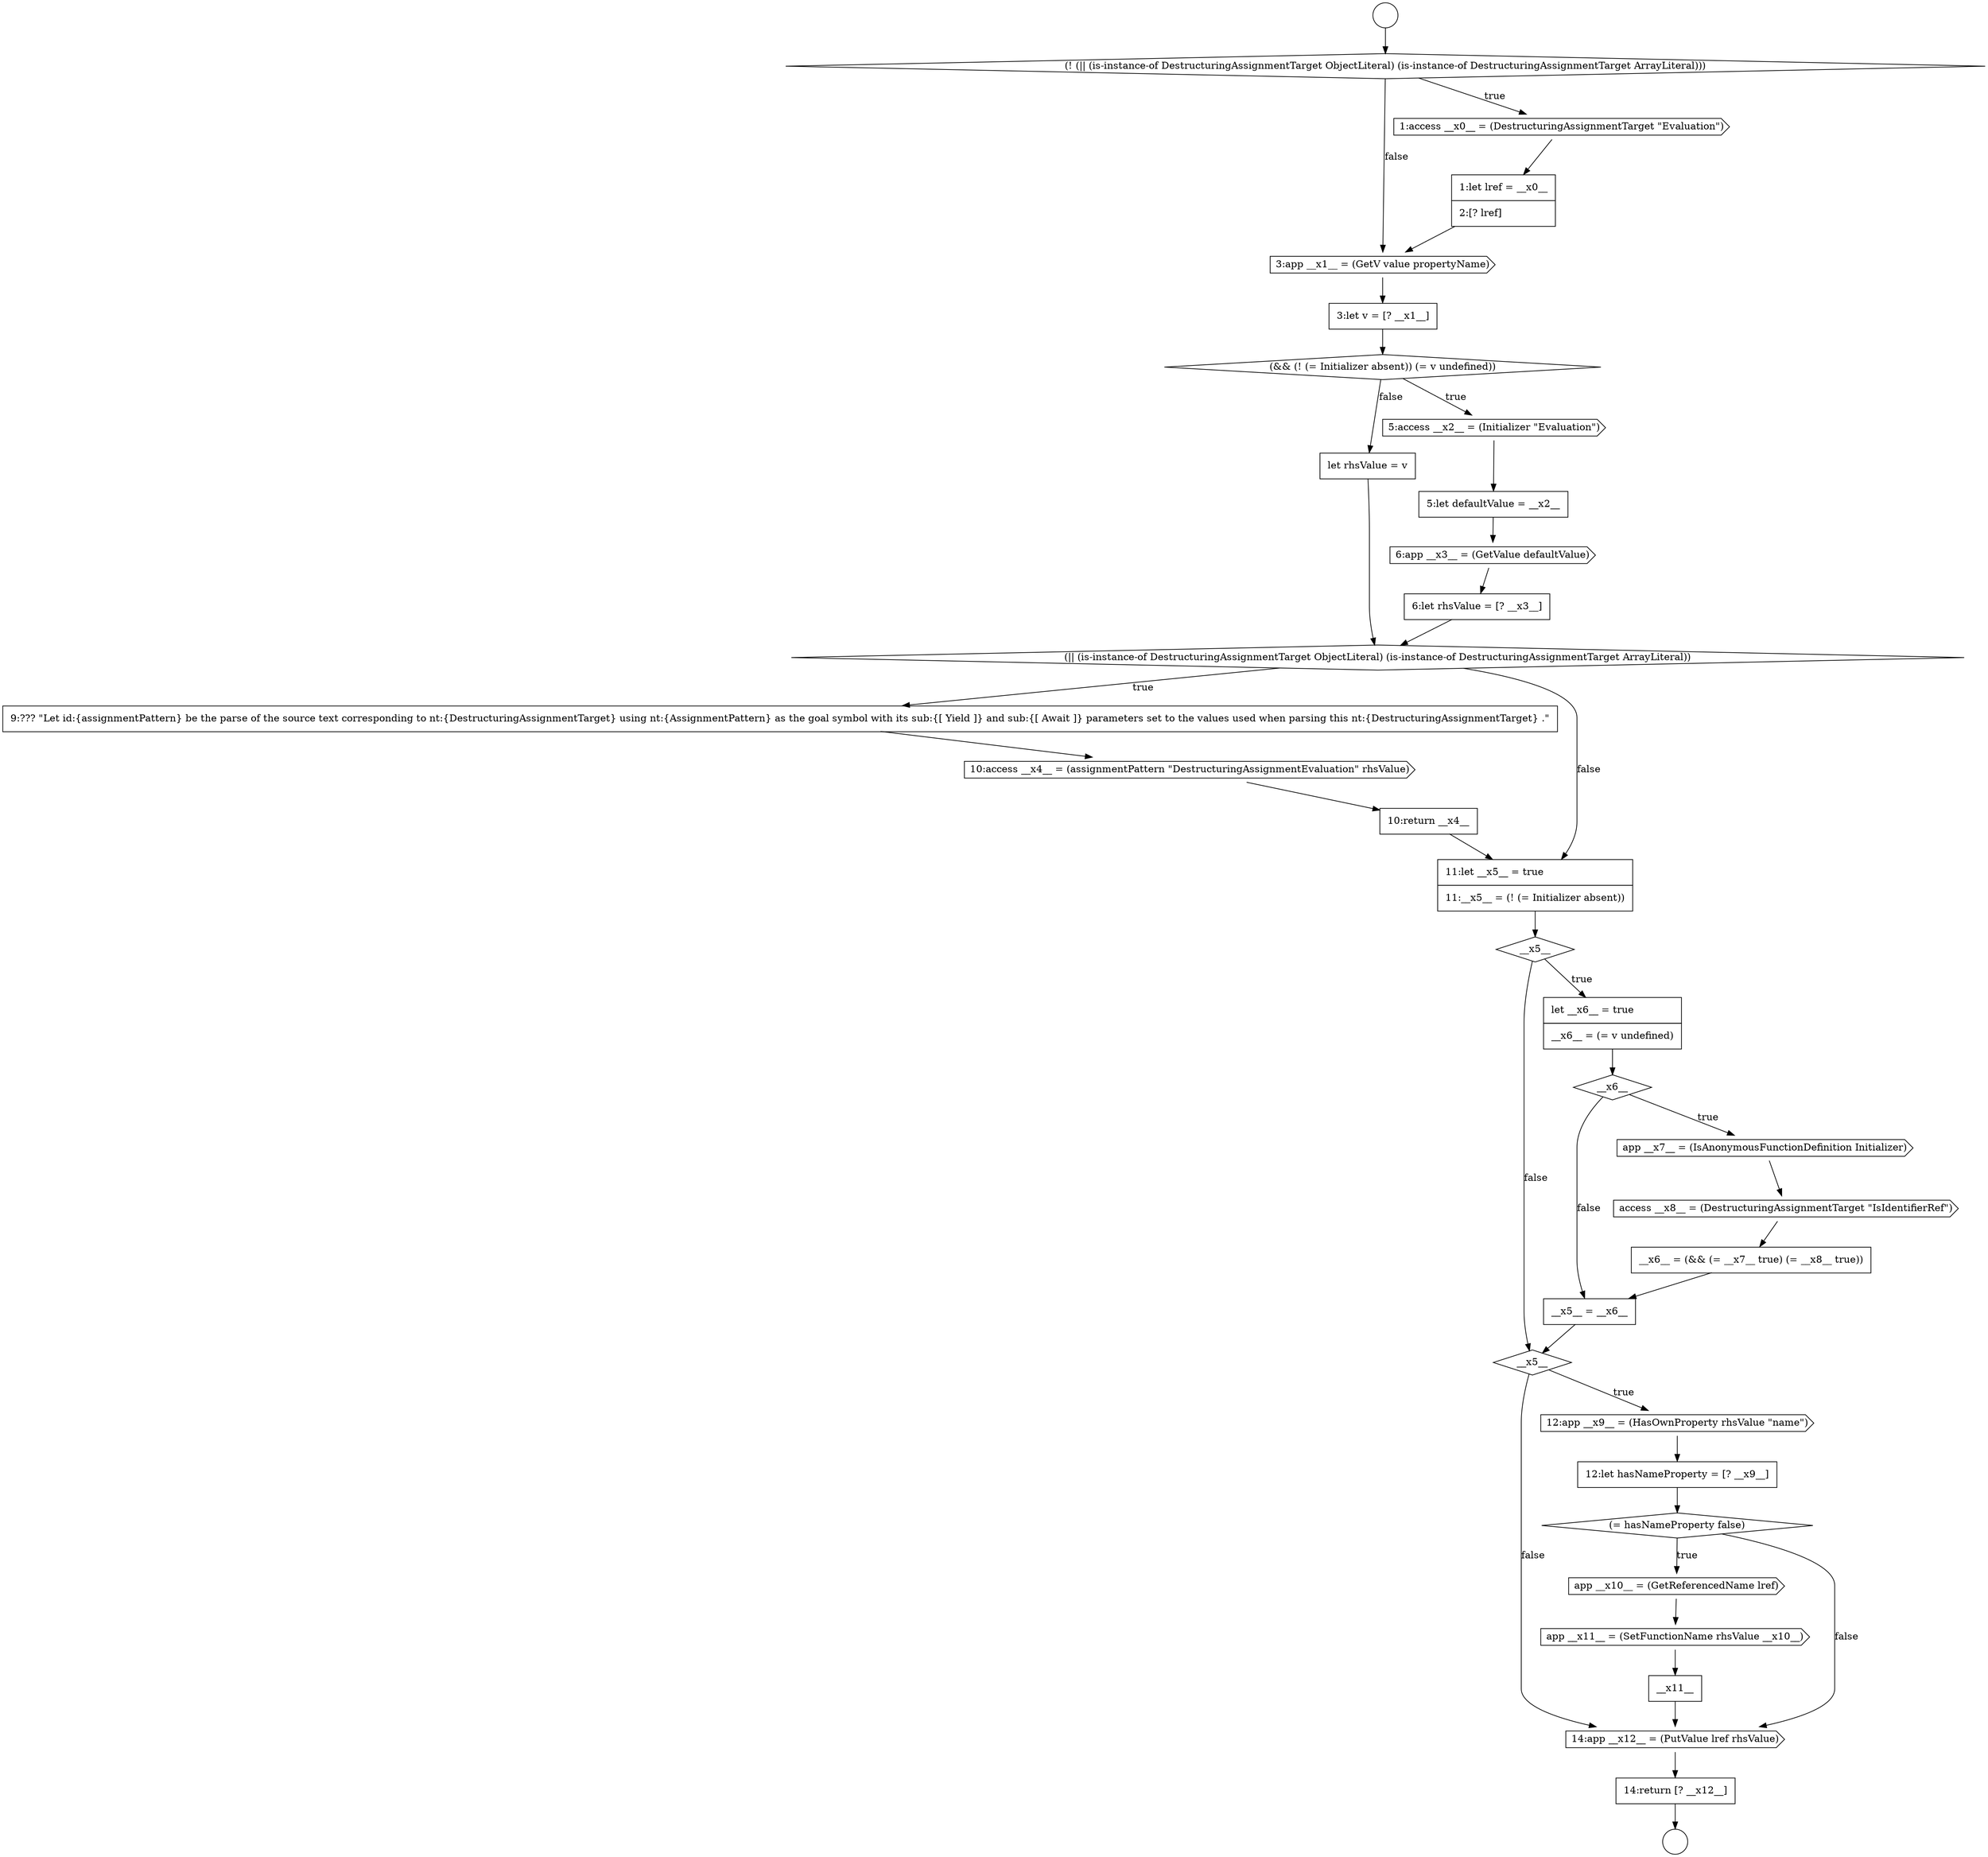 digraph {
  node0 [shape=circle label=" " color="black" fillcolor="white" style=filled]
  node5 [shape=cds, label=<<font color="black">3:app __x1__ = (GetV value propertyName)</font>> color="black" fillcolor="white" style=filled]
  node10 [shape=cds, label=<<font color="black">6:app __x3__ = (GetValue defaultValue)</font>> color="black" fillcolor="white" style=filled]
  node14 [shape=none, margin=0, label=<<font color="black">
    <table border="0" cellborder="1" cellspacing="0" cellpadding="10">
      <tr><td align="left">9:??? &quot;Let id:{assignmentPattern} be the parse of the source text corresponding to nt:{DestructuringAssignmentTarget} using nt:{AssignmentPattern} as the goal symbol with its sub:{[ Yield ]} and sub:{[ Await ]} parameters set to the values used when parsing this nt:{DestructuringAssignmentTarget} .&quot;</td></tr>
    </table>
  </font>> color="black" fillcolor="white" style=filled]
  node1 [shape=circle label=" " color="black" fillcolor="white" style=filled]
  node6 [shape=none, margin=0, label=<<font color="black">
    <table border="0" cellborder="1" cellspacing="0" cellpadding="10">
      <tr><td align="left">3:let v = [? __x1__]</td></tr>
    </table>
  </font>> color="black" fillcolor="white" style=filled]
  node9 [shape=none, margin=0, label=<<font color="black">
    <table border="0" cellborder="1" cellspacing="0" cellpadding="10">
      <tr><td align="left">5:let defaultValue = __x2__</td></tr>
    </table>
  </font>> color="black" fillcolor="white" style=filled]
  node13 [shape=diamond, label=<<font color="black">(|| (is-instance-of DestructuringAssignmentTarget ObjectLiteral) (is-instance-of DestructuringAssignmentTarget ArrayLiteral))</font>> color="black" fillcolor="white" style=filled]
  node2 [shape=diamond, label=<<font color="black">(! (|| (is-instance-of DestructuringAssignmentTarget ObjectLiteral) (is-instance-of DestructuringAssignmentTarget ArrayLiteral)))</font>> color="black" fillcolor="white" style=filled]
  node12 [shape=none, margin=0, label=<<font color="black">
    <table border="0" cellborder="1" cellspacing="0" cellpadding="10">
      <tr><td align="left">let rhsValue = v</td></tr>
    </table>
  </font>> color="black" fillcolor="white" style=filled]
  node7 [shape=diamond, label=<<font color="black">(&amp;&amp; (! (= Initializer absent)) (= v undefined))</font>> color="black" fillcolor="white" style=filled]
  node3 [shape=cds, label=<<font color="black">1:access __x0__ = (DestructuringAssignmentTarget &quot;Evaluation&quot;)</font>> color="black" fillcolor="white" style=filled]
  node18 [shape=diamond, label=<<font color="black">__x5__</font>> color="black" fillcolor="white" style=filled]
  node11 [shape=none, margin=0, label=<<font color="black">
    <table border="0" cellborder="1" cellspacing="0" cellpadding="10">
      <tr><td align="left">6:let rhsValue = [? __x3__]</td></tr>
    </table>
  </font>> color="black" fillcolor="white" style=filled]
  node8 [shape=cds, label=<<font color="black">5:access __x2__ = (Initializer &quot;Evaluation&quot;)</font>> color="black" fillcolor="white" style=filled]
  node4 [shape=none, margin=0, label=<<font color="black">
    <table border="0" cellborder="1" cellspacing="0" cellpadding="10">
      <tr><td align="left">1:let lref = __x0__</td></tr>
      <tr><td align="left">2:[? lref]</td></tr>
    </table>
  </font>> color="black" fillcolor="white" style=filled]
  node15 [shape=cds, label=<<font color="black">10:access __x4__ = (assignmentPattern &quot;DestructuringAssignmentEvaluation&quot; rhsValue)</font>> color="black" fillcolor="white" style=filled]
  node24 [shape=none, margin=0, label=<<font color="black">
    <table border="0" cellborder="1" cellspacing="0" cellpadding="10">
      <tr><td align="left">__x5__ = __x6__</td></tr>
    </table>
  </font>> color="black" fillcolor="white" style=filled]
  node25 [shape=diamond, label=<<font color="black">__x5__</font>> color="black" fillcolor="white" style=filled]
  node20 [shape=diamond, label=<<font color="black">__x6__</font>> color="black" fillcolor="white" style=filled]
  node29 [shape=cds, label=<<font color="black">app __x10__ = (GetReferencedName lref)</font>> color="black" fillcolor="white" style=filled]
  node28 [shape=diamond, label=<<font color="black">(= hasNameProperty false)</font>> color="black" fillcolor="white" style=filled]
  node21 [shape=cds, label=<<font color="black">app __x7__ = (IsAnonymousFunctionDefinition Initializer)</font>> color="black" fillcolor="white" style=filled]
  node33 [shape=none, margin=0, label=<<font color="black">
    <table border="0" cellborder="1" cellspacing="0" cellpadding="10">
      <tr><td align="left">14:return [? __x12__]</td></tr>
    </table>
  </font>> color="black" fillcolor="white" style=filled]
  node32 [shape=cds, label=<<font color="black">14:app __x12__ = (PutValue lref rhsValue)</font>> color="black" fillcolor="white" style=filled]
  node17 [shape=none, margin=0, label=<<font color="black">
    <table border="0" cellborder="1" cellspacing="0" cellpadding="10">
      <tr><td align="left">11:let __x5__ = true</td></tr>
      <tr><td align="left">11:__x5__ = (! (= Initializer absent))</td></tr>
    </table>
  </font>> color="black" fillcolor="white" style=filled]
  node22 [shape=cds, label=<<font color="black">access __x8__ = (DestructuringAssignmentTarget &quot;IsIdentifierRef&quot;)</font>> color="black" fillcolor="white" style=filled]
  node27 [shape=none, margin=0, label=<<font color="black">
    <table border="0" cellborder="1" cellspacing="0" cellpadding="10">
      <tr><td align="left">12:let hasNameProperty = [? __x9__]</td></tr>
    </table>
  </font>> color="black" fillcolor="white" style=filled]
  node16 [shape=none, margin=0, label=<<font color="black">
    <table border="0" cellborder="1" cellspacing="0" cellpadding="10">
      <tr><td align="left">10:return __x4__</td></tr>
    </table>
  </font>> color="black" fillcolor="white" style=filled]
  node31 [shape=none, margin=0, label=<<font color="black">
    <table border="0" cellborder="1" cellspacing="0" cellpadding="10">
      <tr><td align="left">__x11__</td></tr>
    </table>
  </font>> color="black" fillcolor="white" style=filled]
  node26 [shape=cds, label=<<font color="black">12:app __x9__ = (HasOwnProperty rhsValue &quot;name&quot;)</font>> color="black" fillcolor="white" style=filled]
  node23 [shape=none, margin=0, label=<<font color="black">
    <table border="0" cellborder="1" cellspacing="0" cellpadding="10">
      <tr><td align="left">__x6__ = (&amp;&amp; (= __x7__ true) (= __x8__ true))</td></tr>
    </table>
  </font>> color="black" fillcolor="white" style=filled]
  node30 [shape=cds, label=<<font color="black">app __x11__ = (SetFunctionName rhsValue __x10__)</font>> color="black" fillcolor="white" style=filled]
  node19 [shape=none, margin=0, label=<<font color="black">
    <table border="0" cellborder="1" cellspacing="0" cellpadding="10">
      <tr><td align="left">let __x6__ = true</td></tr>
      <tr><td align="left">__x6__ = (= v undefined)</td></tr>
    </table>
  </font>> color="black" fillcolor="white" style=filled]
  node29 -> node30 [ color="black"]
  node25 -> node26 [label=<<font color="black">true</font>> color="black"]
  node25 -> node32 [label=<<font color="black">false</font>> color="black"]
  node19 -> node20 [ color="black"]
  node0 -> node2 [ color="black"]
  node27 -> node28 [ color="black"]
  node30 -> node31 [ color="black"]
  node26 -> node27 [ color="black"]
  node13 -> node14 [label=<<font color="black">true</font>> color="black"]
  node13 -> node17 [label=<<font color="black">false</font>> color="black"]
  node10 -> node11 [ color="black"]
  node4 -> node5 [ color="black"]
  node24 -> node25 [ color="black"]
  node16 -> node17 [ color="black"]
  node28 -> node29 [label=<<font color="black">true</font>> color="black"]
  node28 -> node32 [label=<<font color="black">false</font>> color="black"]
  node5 -> node6 [ color="black"]
  node3 -> node4 [ color="black"]
  node7 -> node8 [label=<<font color="black">true</font>> color="black"]
  node7 -> node12 [label=<<font color="black">false</font>> color="black"]
  node15 -> node16 [ color="black"]
  node33 -> node1 [ color="black"]
  node2 -> node3 [label=<<font color="black">true</font>> color="black"]
  node2 -> node5 [label=<<font color="black">false</font>> color="black"]
  node12 -> node13 [ color="black"]
  node22 -> node23 [ color="black"]
  node6 -> node7 [ color="black"]
  node18 -> node19 [label=<<font color="black">true</font>> color="black"]
  node18 -> node25 [label=<<font color="black">false</font>> color="black"]
  node9 -> node10 [ color="black"]
  node11 -> node13 [ color="black"]
  node14 -> node15 [ color="black"]
  node31 -> node32 [ color="black"]
  node23 -> node24 [ color="black"]
  node20 -> node21 [label=<<font color="black">true</font>> color="black"]
  node20 -> node24 [label=<<font color="black">false</font>> color="black"]
  node8 -> node9 [ color="black"]
  node21 -> node22 [ color="black"]
  node32 -> node33 [ color="black"]
  node17 -> node18 [ color="black"]
}
